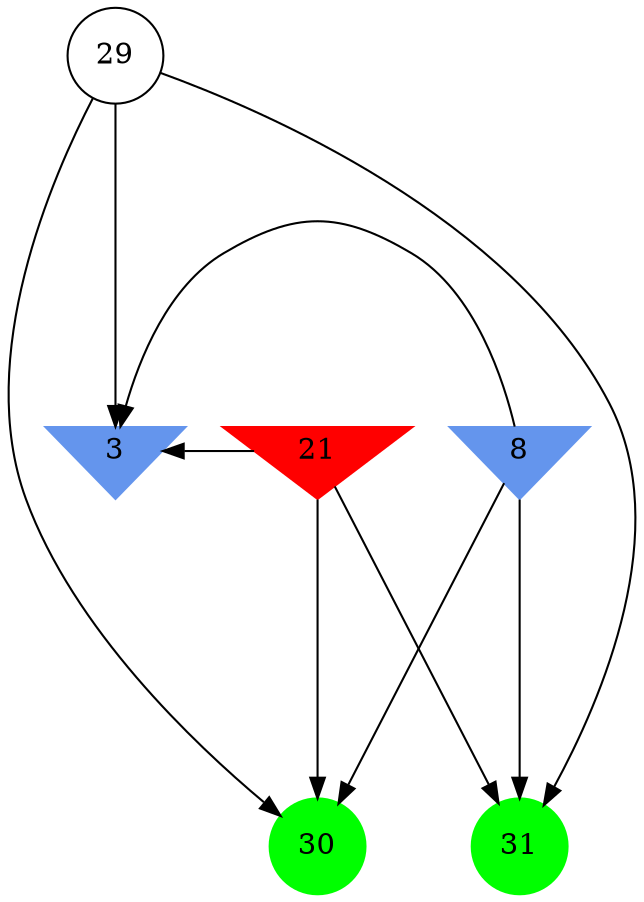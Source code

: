 digraph brain {
	ranksep=2.0;
	3 [shape=invtriangle,style=filled,color=cornflowerblue];
	8 [shape=invtriangle,style=filled,color=cornflowerblue];
	21 [shape=invtriangle,style=filled,color=red];
	29 [shape=circle,color=black];
	30 [shape=circle,style=filled,color=green];
	31 [shape=circle,style=filled,color=green];
	29	->	3;
	29	->	31;
	29	->	30;
	8	->	3;
	8	->	31;
	8	->	30;
	21	->	3;
	21	->	31;
	21	->	30;
	{ rank=same; 3; 8; 21; }
	{ rank=same; 29; }
	{ rank=same; 30; 31; }
}
